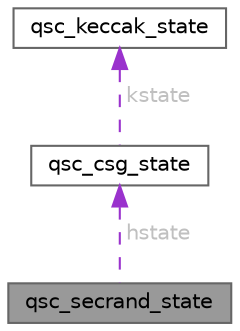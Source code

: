 digraph "qsc_secrand_state"
{
 // LATEX_PDF_SIZE
  bgcolor="transparent";
  edge [fontname=Helvetica,fontsize=10,labelfontname=Helvetica,labelfontsize=10];
  node [fontname=Helvetica,fontsize=10,shape=box,height=0.2,width=0.4];
  Node1 [id="Node000001",label="qsc_secrand_state",height=0.2,width=0.4,color="gray40", fillcolor="grey60", style="filled", fontcolor="black",tooltip="The internal secrand state array."];
  Node2 -> Node1 [id="edge1_Node000001_Node000002",dir="back",color="darkorchid3",style="dashed",tooltip=" ",label=" hstate",fontcolor="grey" ];
  Node2 [id="Node000002",label="qsc_csg_state",height=0.2,width=0.4,color="gray40", fillcolor="white", style="filled",URL="$structqsc__csg__state.html",tooltip="The CSG state structure."];
  Node3 -> Node2 [id="edge2_Node000002_Node000003",dir="back",color="darkorchid3",style="dashed",tooltip=" ",label=" kstate",fontcolor="grey" ];
  Node3 [id="Node000003",label="qsc_keccak_state",height=0.2,width=0.4,color="gray40", fillcolor="white", style="filled",URL="$structqsc__keccak__state.html",tooltip="The Keccak state array; state array must be initialized by the caller."];
}

